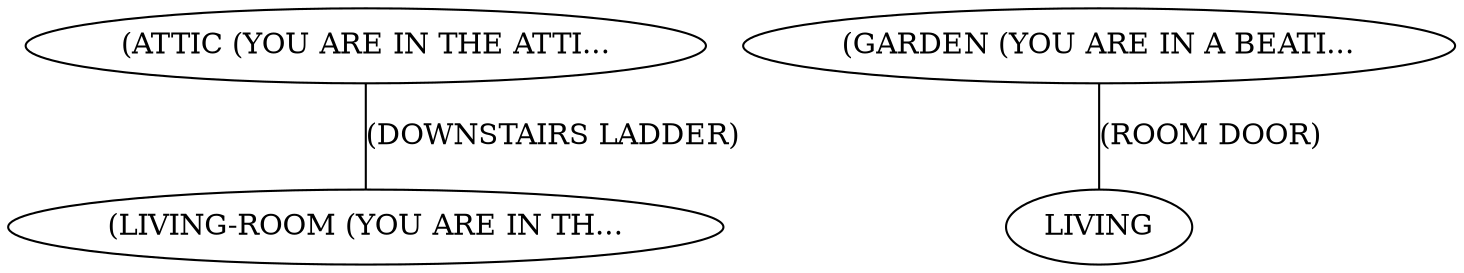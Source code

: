 graph{
LIVING_ROOM[label="(LIVING-ROOM (YOU ARE IN TH..."];
GARDEN[label="(GARDEN (YOU ARE IN A BEATI..."];
ATTIC[label="(ATTIC (YOU ARE IN THE ATTI..."];
GARDEN--LIVING[label="(ROOM DOOR)"];
ATTIC--LIVING_ROOM[label="(DOWNSTAIRS LADDER)"];}